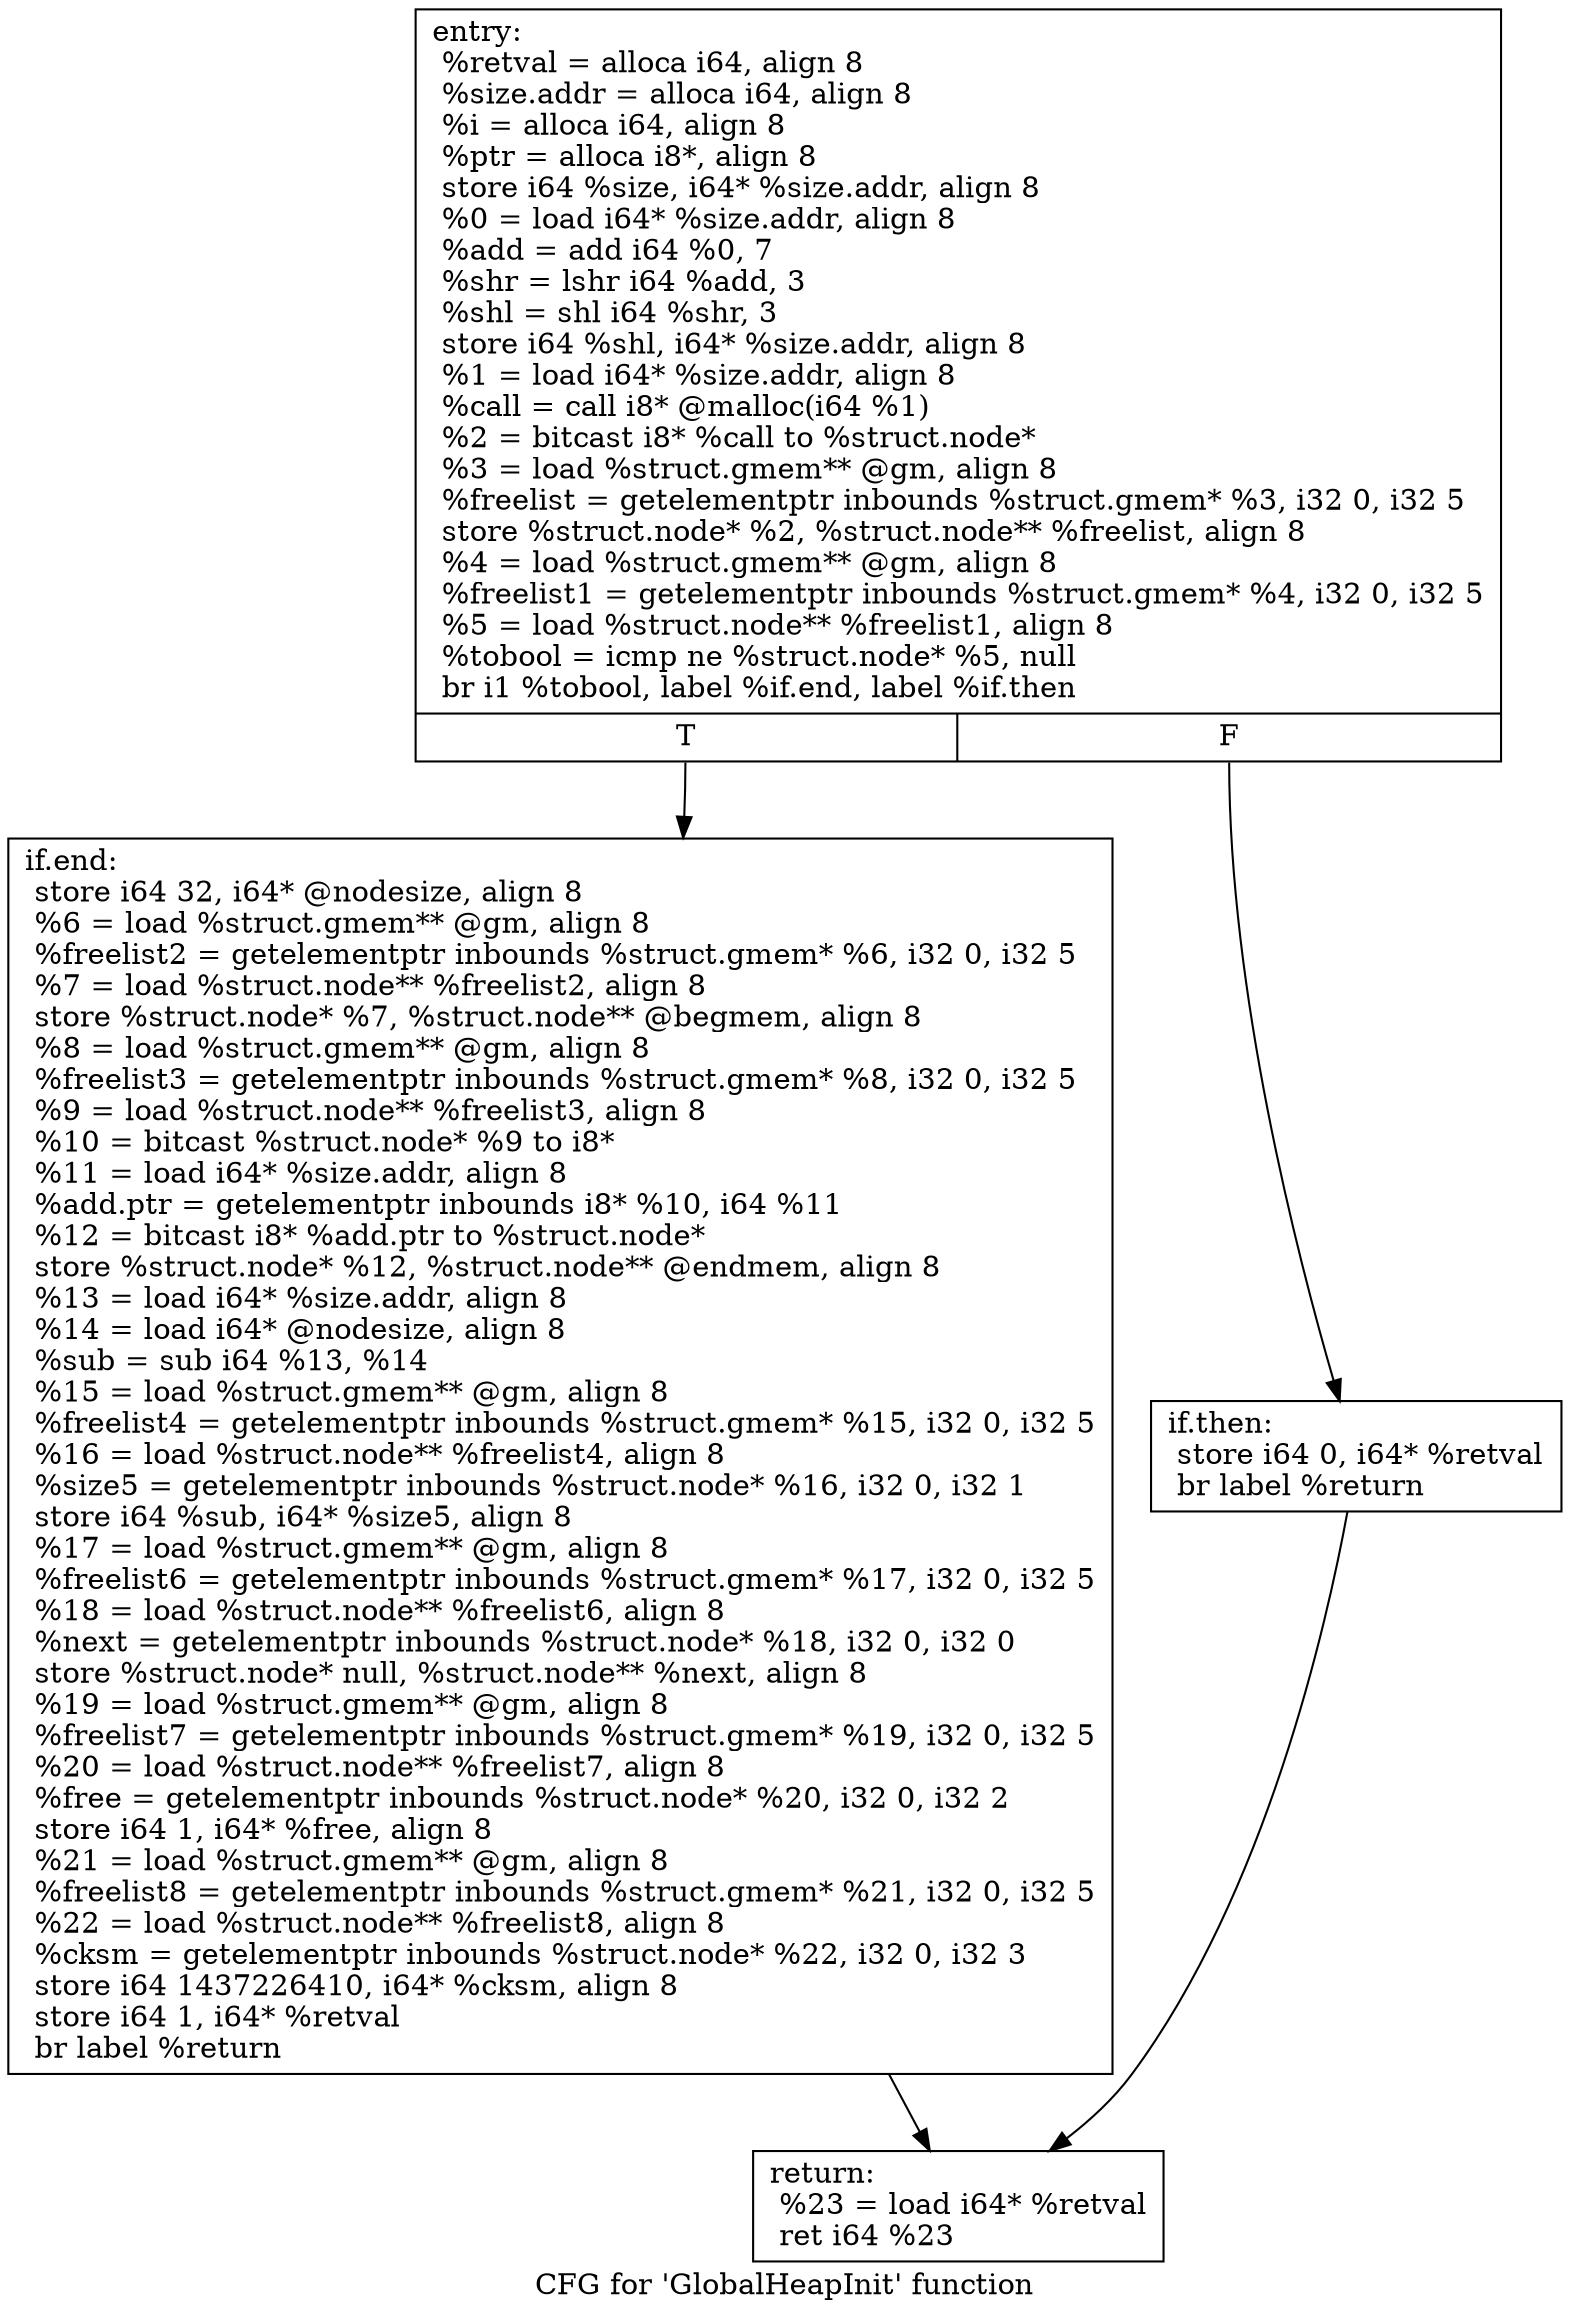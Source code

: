 digraph "CFG for 'GlobalHeapInit' function" {
	label="CFG for 'GlobalHeapInit' function";

	Node0x5ff3440 [shape=record,label="{entry:\l  %retval = alloca i64, align 8\l  %size.addr = alloca i64, align 8\l  %i = alloca i64, align 8\l  %ptr = alloca i8*, align 8\l  store i64 %size, i64* %size.addr, align 8\l  %0 = load i64* %size.addr, align 8\l  %add = add i64 %0, 7\l  %shr = lshr i64 %add, 3\l  %shl = shl i64 %shr, 3\l  store i64 %shl, i64* %size.addr, align 8\l  %1 = load i64* %size.addr, align 8\l  %call = call i8* @malloc(i64 %1)\l  %2 = bitcast i8* %call to %struct.node*\l  %3 = load %struct.gmem** @gm, align 8\l  %freelist = getelementptr inbounds %struct.gmem* %3, i32 0, i32 5\l  store %struct.node* %2, %struct.node** %freelist, align 8\l  %4 = load %struct.gmem** @gm, align 8\l  %freelist1 = getelementptr inbounds %struct.gmem* %4, i32 0, i32 5\l  %5 = load %struct.node** %freelist1, align 8\l  %tobool = icmp ne %struct.node* %5, null\l  br i1 %tobool, label %if.end, label %if.then\l|{<s0>T|<s1>F}}"];
	Node0x5ff3440:s0 -> Node0x5ff34e0;
	Node0x5ff3440:s1 -> Node0x5ff3490;
	Node0x5ff3490 [shape=record,label="{if.then:                                          \l  store i64 0, i64* %retval\l  br label %return\l}"];
	Node0x5ff3490 -> Node0x5ff3530;
	Node0x5ff34e0 [shape=record,label="{if.end:                                           \l  store i64 32, i64* @nodesize, align 8\l  %6 = load %struct.gmem** @gm, align 8\l  %freelist2 = getelementptr inbounds %struct.gmem* %6, i32 0, i32 5\l  %7 = load %struct.node** %freelist2, align 8\l  store %struct.node* %7, %struct.node** @begmem, align 8\l  %8 = load %struct.gmem** @gm, align 8\l  %freelist3 = getelementptr inbounds %struct.gmem* %8, i32 0, i32 5\l  %9 = load %struct.node** %freelist3, align 8\l  %10 = bitcast %struct.node* %9 to i8*\l  %11 = load i64* %size.addr, align 8\l  %add.ptr = getelementptr inbounds i8* %10, i64 %11\l  %12 = bitcast i8* %add.ptr to %struct.node*\l  store %struct.node* %12, %struct.node** @endmem, align 8\l  %13 = load i64* %size.addr, align 8\l  %14 = load i64* @nodesize, align 8\l  %sub = sub i64 %13, %14\l  %15 = load %struct.gmem** @gm, align 8\l  %freelist4 = getelementptr inbounds %struct.gmem* %15, i32 0, i32 5\l  %16 = load %struct.node** %freelist4, align 8\l  %size5 = getelementptr inbounds %struct.node* %16, i32 0, i32 1\l  store i64 %sub, i64* %size5, align 8\l  %17 = load %struct.gmem** @gm, align 8\l  %freelist6 = getelementptr inbounds %struct.gmem* %17, i32 0, i32 5\l  %18 = load %struct.node** %freelist6, align 8\l  %next = getelementptr inbounds %struct.node* %18, i32 0, i32 0\l  store %struct.node* null, %struct.node** %next, align 8\l  %19 = load %struct.gmem** @gm, align 8\l  %freelist7 = getelementptr inbounds %struct.gmem* %19, i32 0, i32 5\l  %20 = load %struct.node** %freelist7, align 8\l  %free = getelementptr inbounds %struct.node* %20, i32 0, i32 2\l  store i64 1, i64* %free, align 8\l  %21 = load %struct.gmem** @gm, align 8\l  %freelist8 = getelementptr inbounds %struct.gmem* %21, i32 0, i32 5\l  %22 = load %struct.node** %freelist8, align 8\l  %cksm = getelementptr inbounds %struct.node* %22, i32 0, i32 3\l  store i64 1437226410, i64* %cksm, align 8\l  store i64 1, i64* %retval\l  br label %return\l}"];
	Node0x5ff34e0 -> Node0x5ff3530;
	Node0x5ff3530 [shape=record,label="{return:                                           \l  %23 = load i64* %retval\l  ret i64 %23\l}"];
}
